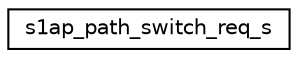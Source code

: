 digraph "Graphical Class Hierarchy"
{
 // LATEX_PDF_SIZE
  edge [fontname="Helvetica",fontsize="10",labelfontname="Helvetica",labelfontsize="10"];
  node [fontname="Helvetica",fontsize="10",shape=record];
  rankdir="LR";
  Node0 [label="s1ap_path_switch_req_s",height=0.2,width=0.4,color="black", fillcolor="white", style="filled",URL="$structs1ap__path__switch__req__s.html",tooltip=" "];
}
